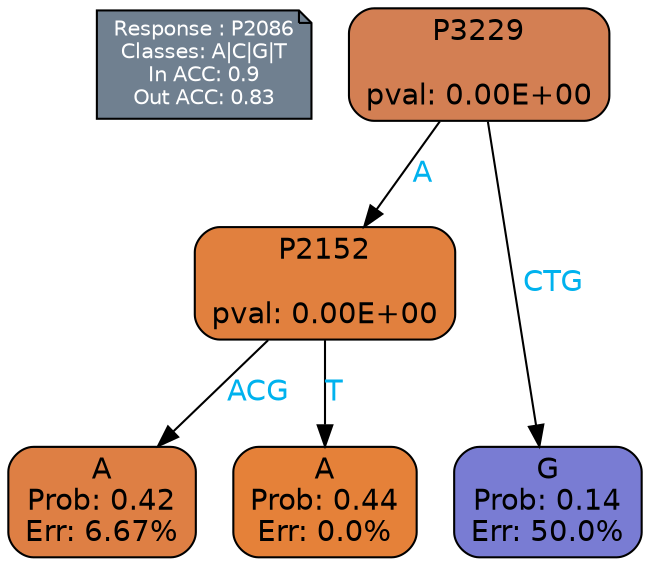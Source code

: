digraph Tree {
node [shape=box, style="filled, rounded", color="black", fontname=helvetica] ;
graph [ranksep=equally, splines=polylines, bgcolor=transparent, dpi=600] ;
edge [fontname=helvetica] ;
LEGEND [label="Response : P2086
Classes: A|C|G|T
In ACC: 0.9
Out ACC: 0.83
",shape=note,align=left,style=filled,fillcolor="slategray",fontcolor="white",fontsize=10];1 [label="P3229

pval: 0.00E+00", fillcolor="#d37f53"] ;
2 [label="P2152

pval: 0.00E+00", fillcolor="#e1803e"] ;
3 [label="A
Prob: 0.42
Err: 6.67%", fillcolor="#de7f44"] ;
4 [label="A
Prob: 0.44
Err: 0.0%", fillcolor="#e58139"] ;
5 [label="G
Prob: 0.14
Err: 50.0%", fillcolor="#797cd3"] ;
1 -> 2 [label="A",fontcolor=deepskyblue2] ;
1 -> 5 [label="CTG",fontcolor=deepskyblue2] ;
2 -> 3 [label="ACG",fontcolor=deepskyblue2] ;
2 -> 4 [label="T",fontcolor=deepskyblue2] ;
{rank = same; 3;4;5;}{rank = same; LEGEND;1;}}